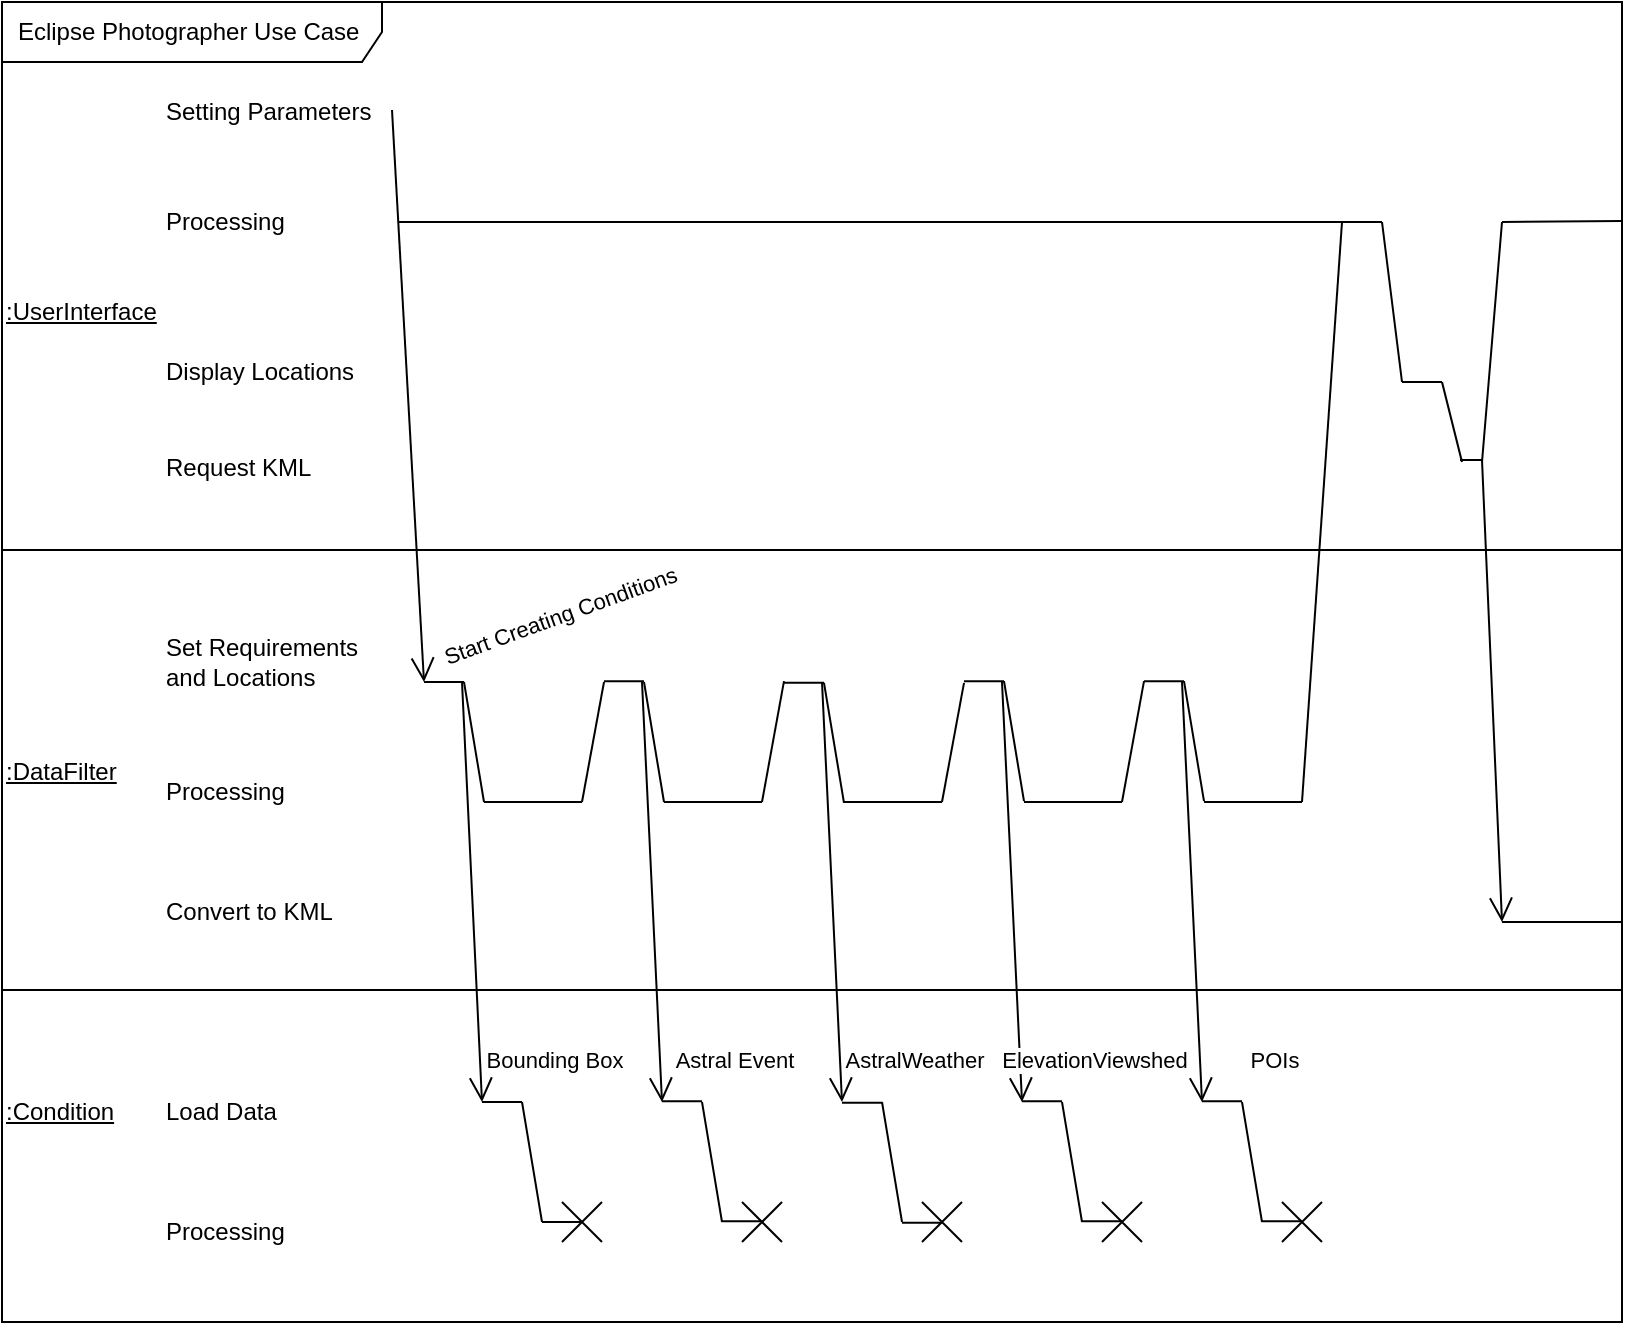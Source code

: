<mxfile version="22.1.7" type="device">
  <diagram name="Page-1" id="HcxFEfZ0eBOzIZFBXwKu">
    <mxGraphModel dx="1050" dy="574" grid="1" gridSize="10" guides="1" tooltips="1" connect="1" arrows="1" fold="1" page="1" pageScale="1" pageWidth="850" pageHeight="1100" math="0" shadow="0">
      <root>
        <mxCell id="0" />
        <mxCell id="1" parent="0" />
        <mxCell id="DbC4WJu37ufmxkoMrPCV-1" value="Eclipse Photographer Use Case&amp;nbsp;" style="shape=umlFrame;whiteSpace=wrap;html=1;pointerEvents=0;width=190;height=30;movable=0;resizable=0;rotatable=0;deletable=0;editable=0;locked=1;connectable=0;" parent="1" vertex="1">
          <mxGeometry x="20" y="50" width="810" height="660" as="geometry" />
        </mxCell>
        <mxCell id="DbC4WJu37ufmxkoMrPCV-13" value="" style="line;strokeWidth=1;fillColor=none;align=left;verticalAlign=middle;spacingTop=-1;spacingLeft=3;spacingRight=3;rotatable=0;labelPosition=right;points=[];portConstraint=eastwest;strokeColor=inherit;" parent="1" vertex="1">
          <mxGeometry x="20" y="320" width="810" height="8" as="geometry" />
        </mxCell>
        <mxCell id="DbC4WJu37ufmxkoMrPCV-2" value="&lt;u&gt;:UserInterface&lt;/u&gt;" style="text;html=1;align=left;verticalAlign=middle;resizable=0;points=[];autosize=1;strokeColor=none;fillColor=none;" parent="1" vertex="1">
          <mxGeometry x="20" y="190" width="100" height="30" as="geometry" />
        </mxCell>
        <mxCell id="DbC4WJu37ufmxkoMrPCV-3" value="&lt;u&gt;:DataFilter&lt;/u&gt;" style="text;html=1;align=left;verticalAlign=middle;resizable=0;points=[];autosize=1;strokeColor=none;fillColor=none;" parent="1" vertex="1">
          <mxGeometry x="20" y="420" width="80" height="30" as="geometry" />
        </mxCell>
        <mxCell id="DbC4WJu37ufmxkoMrPCV-12" value="Load Data" style="text;html=1;align=left;verticalAlign=middle;resizable=0;points=[];autosize=1;strokeColor=none;fillColor=none;" parent="1" vertex="1">
          <mxGeometry x="100" y="590" width="80" height="30" as="geometry" />
        </mxCell>
        <mxCell id="DbC4WJu37ufmxkoMrPCV-14" value="Processing" style="text;html=1;align=left;verticalAlign=middle;resizable=0;points=[];autosize=1;strokeColor=none;fillColor=none;" parent="1" vertex="1">
          <mxGeometry x="100" y="430" width="80" height="30" as="geometry" />
        </mxCell>
        <mxCell id="DbC4WJu37ufmxkoMrPCV-15" value="&lt;div style=&quot;&quot;&gt;&lt;span style=&quot;background-color: initial;&quot;&gt;Set Requirements&lt;/span&gt;&lt;/div&gt;&lt;div style=&quot;&quot;&gt;&lt;span style=&quot;background-color: initial;&quot;&gt;and Locations&lt;/span&gt;&lt;/div&gt;" style="text;html=1;align=left;verticalAlign=middle;resizable=0;points=[];autosize=1;strokeColor=none;fillColor=none;" parent="1" vertex="1">
          <mxGeometry x="100" y="360" width="120" height="40" as="geometry" />
        </mxCell>
        <mxCell id="DbC4WJu37ufmxkoMrPCV-9" value="Setting Parameters" style="text;html=1;align=left;verticalAlign=middle;resizable=0;points=[];autosize=1;strokeColor=none;fillColor=none;" parent="1" vertex="1">
          <mxGeometry x="100" y="90" width="130" height="30" as="geometry" />
        </mxCell>
        <mxCell id="DbC4WJu37ufmxkoMrPCV-10" value="Processing" style="text;html=1;align=left;verticalAlign=middle;resizable=0;points=[];autosize=1;strokeColor=none;fillColor=none;" parent="1" vertex="1">
          <mxGeometry x="100" y="145" width="80" height="30" as="geometry" />
        </mxCell>
        <mxCell id="DbC4WJu37ufmxkoMrPCV-11" value="Display Locations" style="text;html=1;align=left;verticalAlign=middle;resizable=0;points=[];autosize=1;strokeColor=none;fillColor=none;" parent="1" vertex="1">
          <mxGeometry x="100" y="220" width="120" height="30" as="geometry" />
        </mxCell>
        <mxCell id="DbC4WJu37ufmxkoMrPCV-17" value="Request KML" style="text;html=1;align=left;verticalAlign=middle;resizable=0;points=[];autosize=1;strokeColor=none;fillColor=none;" parent="1" vertex="1">
          <mxGeometry x="100" y="268" width="100" height="30" as="geometry" />
        </mxCell>
        <mxCell id="DbC4WJu37ufmxkoMrPCV-18" value="Convert to KML" style="text;html=1;align=left;verticalAlign=middle;resizable=0;points=[];autosize=1;strokeColor=none;fillColor=none;" parent="1" vertex="1">
          <mxGeometry x="100" y="490" width="110" height="30" as="geometry" />
        </mxCell>
        <mxCell id="DbC4WJu37ufmxkoMrPCV-34" value="" style="endArrow=open;html=1;rounded=0;endFill=0;endSize=10;" parent="1" edge="1">
          <mxGeometry relative="1" as="geometry">
            <mxPoint x="215" y="104" as="sourcePoint" />
            <mxPoint x="231" y="390" as="targetPoint" />
          </mxGeometry>
        </mxCell>
        <mxCell id="r3XrPDGAiq6w87W_sXvV-22" value="Start Creating Conditions" style="edgeLabel;html=1;align=center;verticalAlign=middle;resizable=0;points=[];rotation=340;labelBackgroundColor=default;" parent="DbC4WJu37ufmxkoMrPCV-34" vertex="1" connectable="0">
          <mxGeometry x="0.031" y="1" relative="1" as="geometry">
            <mxPoint x="74" y="106" as="offset" />
          </mxGeometry>
        </mxCell>
        <mxCell id="DbC4WJu37ufmxkoMrPCV-35" value="" style="endArrow=none;html=1;rounded=0;" parent="1" edge="1">
          <mxGeometry relative="1" as="geometry">
            <mxPoint x="231" y="390" as="sourcePoint" />
            <mxPoint x="251" y="390" as="targetPoint" />
          </mxGeometry>
        </mxCell>
        <mxCell id="DbC4WJu37ufmxkoMrPCV-53" value="" style="endArrow=none;html=1;rounded=0;" parent="1" edge="1">
          <mxGeometry relative="1" as="geometry">
            <mxPoint x="251" y="390" as="sourcePoint" />
            <mxPoint x="261" y="450" as="targetPoint" />
          </mxGeometry>
        </mxCell>
        <mxCell id="DbC4WJu37ufmxkoMrPCV-55" value="" style="endArrow=none;html=1;rounded=0;" parent="1" edge="1">
          <mxGeometry relative="1" as="geometry">
            <mxPoint x="261" y="450" as="sourcePoint" />
            <mxPoint x="310" y="450" as="targetPoint" />
          </mxGeometry>
        </mxCell>
        <mxCell id="DbC4WJu37ufmxkoMrPCV-58" value="" style="endArrow=none;html=1;rounded=0;" parent="1" edge="1">
          <mxGeometry relative="1" as="geometry">
            <mxPoint x="321" y="390" as="sourcePoint" />
            <mxPoint x="310" y="450" as="targetPoint" />
          </mxGeometry>
        </mxCell>
        <mxCell id="DbC4WJu37ufmxkoMrPCV-59" value="" style="endArrow=none;html=1;rounded=0;" parent="1" edge="1">
          <mxGeometry relative="1" as="geometry">
            <mxPoint x="321" y="389.57" as="sourcePoint" />
            <mxPoint x="341" y="389.57" as="targetPoint" />
          </mxGeometry>
        </mxCell>
        <mxCell id="DbC4WJu37ufmxkoMrPCV-60" value="" style="endArrow=none;html=1;rounded=0;" parent="1" edge="1">
          <mxGeometry relative="1" as="geometry">
            <mxPoint x="341" y="390" as="sourcePoint" />
            <mxPoint x="351" y="450" as="targetPoint" />
          </mxGeometry>
        </mxCell>
        <mxCell id="DbC4WJu37ufmxkoMrPCV-61" value="" style="endArrow=none;html=1;rounded=0;" parent="1" edge="1">
          <mxGeometry relative="1" as="geometry">
            <mxPoint x="351" y="450" as="sourcePoint" />
            <mxPoint x="400" y="450" as="targetPoint" />
          </mxGeometry>
        </mxCell>
        <mxCell id="DbC4WJu37ufmxkoMrPCV-64" value="" style="endArrow=none;html=1;rounded=0;" parent="1" edge="1">
          <mxGeometry relative="1" as="geometry">
            <mxPoint x="411" y="389.57" as="sourcePoint" />
            <mxPoint x="400" y="450" as="targetPoint" />
          </mxGeometry>
        </mxCell>
        <mxCell id="DbC4WJu37ufmxkoMrPCV-65" value="" style="endArrow=none;html=1;rounded=0;" parent="1" edge="1">
          <mxGeometry relative="1" as="geometry">
            <mxPoint x="411" y="390.43" as="sourcePoint" />
            <mxPoint x="431" y="390.43" as="targetPoint" />
          </mxGeometry>
        </mxCell>
        <mxCell id="DbC4WJu37ufmxkoMrPCV-66" value="" style="endArrow=none;html=1;rounded=0;" parent="1" edge="1">
          <mxGeometry relative="1" as="geometry">
            <mxPoint x="431" y="390.43" as="sourcePoint" />
            <mxPoint x="441" y="450.43" as="targetPoint" />
          </mxGeometry>
        </mxCell>
        <mxCell id="DbC4WJu37ufmxkoMrPCV-67" value="" style="endArrow=none;html=1;rounded=0;" parent="1" edge="1">
          <mxGeometry relative="1" as="geometry">
            <mxPoint x="441" y="450" as="sourcePoint" />
            <mxPoint x="490" y="450" as="targetPoint" />
          </mxGeometry>
        </mxCell>
        <mxCell id="DbC4WJu37ufmxkoMrPCV-70" value="" style="endArrow=none;html=1;rounded=0;" parent="1" edge="1">
          <mxGeometry relative="1" as="geometry">
            <mxPoint x="501" y="390.43" as="sourcePoint" />
            <mxPoint x="490" y="450" as="targetPoint" />
          </mxGeometry>
        </mxCell>
        <mxCell id="DbC4WJu37ufmxkoMrPCV-71" value="" style="endArrow=none;html=1;rounded=0;" parent="1" edge="1">
          <mxGeometry relative="1" as="geometry">
            <mxPoint x="501" y="389.57" as="sourcePoint" />
            <mxPoint x="521" y="389.57" as="targetPoint" />
          </mxGeometry>
        </mxCell>
        <mxCell id="DbC4WJu37ufmxkoMrPCV-72" value="" style="endArrow=none;html=1;rounded=0;" parent="1" edge="1">
          <mxGeometry relative="1" as="geometry">
            <mxPoint x="521" y="389.57" as="sourcePoint" />
            <mxPoint x="531" y="449.57" as="targetPoint" />
          </mxGeometry>
        </mxCell>
        <mxCell id="DbC4WJu37ufmxkoMrPCV-73" value="" style="endArrow=none;html=1;rounded=0;" parent="1" edge="1">
          <mxGeometry relative="1" as="geometry">
            <mxPoint x="531" y="450" as="sourcePoint" />
            <mxPoint x="580" y="450" as="targetPoint" />
          </mxGeometry>
        </mxCell>
        <mxCell id="DbC4WJu37ufmxkoMrPCV-76" value="" style="endArrow=none;html=1;rounded=0;" parent="1" edge="1">
          <mxGeometry relative="1" as="geometry">
            <mxPoint x="591" y="389.57" as="sourcePoint" />
            <mxPoint x="580" y="450" as="targetPoint" />
          </mxGeometry>
        </mxCell>
        <mxCell id="DbC4WJu37ufmxkoMrPCV-77" value="" style="endArrow=none;html=1;rounded=0;" parent="1" edge="1">
          <mxGeometry relative="1" as="geometry">
            <mxPoint x="591" y="389.57" as="sourcePoint" />
            <mxPoint x="611" y="389.57" as="targetPoint" />
          </mxGeometry>
        </mxCell>
        <mxCell id="DbC4WJu37ufmxkoMrPCV-78" value="" style="endArrow=none;html=1;rounded=0;" parent="1" edge="1">
          <mxGeometry relative="1" as="geometry">
            <mxPoint x="611" y="389.57" as="sourcePoint" />
            <mxPoint x="621" y="449.57" as="targetPoint" />
          </mxGeometry>
        </mxCell>
        <mxCell id="DbC4WJu37ufmxkoMrPCV-79" value="" style="endArrow=none;html=1;rounded=0;" parent="1" edge="1">
          <mxGeometry relative="1" as="geometry">
            <mxPoint x="621" y="450" as="sourcePoint" />
            <mxPoint x="670" y="450" as="targetPoint" />
          </mxGeometry>
        </mxCell>
        <mxCell id="DbC4WJu37ufmxkoMrPCV-82" value="" style="endArrow=none;html=1;rounded=0;" parent="1" edge="1">
          <mxGeometry relative="1" as="geometry">
            <mxPoint x="690" y="160" as="sourcePoint" />
            <mxPoint x="670" y="450" as="targetPoint" />
          </mxGeometry>
        </mxCell>
        <mxCell id="DbC4WJu37ufmxkoMrPCV-84" value="" style="endArrow=none;html=1;rounded=0;" parent="1" edge="1">
          <mxGeometry relative="1" as="geometry">
            <mxPoint x="690" y="160" as="sourcePoint" />
            <mxPoint x="710" y="160" as="targetPoint" />
          </mxGeometry>
        </mxCell>
        <mxCell id="DbC4WJu37ufmxkoMrPCV-85" value="" style="endArrow=none;html=1;rounded=0;" parent="1" edge="1">
          <mxGeometry relative="1" as="geometry">
            <mxPoint x="710" y="160" as="sourcePoint" />
            <mxPoint x="720" y="240" as="targetPoint" />
          </mxGeometry>
        </mxCell>
        <mxCell id="DbC4WJu37ufmxkoMrPCV-86" value="" style="endArrow=none;html=1;rounded=0;fontStyle=1" parent="1" edge="1">
          <mxGeometry relative="1" as="geometry">
            <mxPoint x="720" y="240" as="sourcePoint" />
            <mxPoint x="740" y="240" as="targetPoint" />
          </mxGeometry>
        </mxCell>
        <mxCell id="DbC4WJu37ufmxkoMrPCV-89" value="" style="endArrow=none;html=1;rounded=0;" parent="1" edge="1">
          <mxGeometry relative="1" as="geometry">
            <mxPoint x="740" y="240" as="sourcePoint" />
            <mxPoint x="750" y="280" as="targetPoint" />
          </mxGeometry>
        </mxCell>
        <mxCell id="DbC4WJu37ufmxkoMrPCV-90" value="" style="endArrow=none;html=1;rounded=0;" parent="1" edge="1">
          <mxGeometry relative="1" as="geometry">
            <mxPoint x="749" y="279" as="sourcePoint" />
            <mxPoint x="760" y="279" as="targetPoint" />
          </mxGeometry>
        </mxCell>
        <mxCell id="DbC4WJu37ufmxkoMrPCV-91" value="" style="endArrow=none;html=1;rounded=0;" parent="1" edge="1">
          <mxGeometry relative="1" as="geometry">
            <mxPoint x="340" y="160" as="sourcePoint" />
            <mxPoint x="218" y="160" as="targetPoint" />
          </mxGeometry>
        </mxCell>
        <mxCell id="DbC4WJu37ufmxkoMrPCV-92" value="" style="endArrow=none;html=1;rounded=0;" parent="1" edge="1">
          <mxGeometry relative="1" as="geometry">
            <mxPoint x="340" y="160" as="sourcePoint" />
            <mxPoint x="690" y="160" as="targetPoint" />
          </mxGeometry>
        </mxCell>
        <mxCell id="DbC4WJu37ufmxkoMrPCV-93" value="" style="endArrow=open;html=1;rounded=0;endFill=0;endSize=10;" parent="1" edge="1">
          <mxGeometry relative="1" as="geometry">
            <mxPoint x="760" y="279" as="sourcePoint" />
            <mxPoint x="770" y="510" as="targetPoint" />
          </mxGeometry>
        </mxCell>
        <mxCell id="DbC4WJu37ufmxkoMrPCV-94" value="" style="endArrow=none;html=1;rounded=0;" parent="1" edge="1">
          <mxGeometry relative="1" as="geometry">
            <mxPoint x="770" y="510" as="sourcePoint" />
            <mxPoint x="830" y="510" as="targetPoint" />
          </mxGeometry>
        </mxCell>
        <mxCell id="r3XrPDGAiq6w87W_sXvV-2" value="" style="line;strokeWidth=1;fillColor=none;align=left;verticalAlign=middle;spacingTop=-1;spacingLeft=3;spacingRight=3;rotatable=0;labelPosition=right;points=[];portConstraint=eastwest;strokeColor=inherit;" parent="1" vertex="1">
          <mxGeometry x="20" y="540" width="810" height="8" as="geometry" />
        </mxCell>
        <mxCell id="r3XrPDGAiq6w87W_sXvV-3" value="&lt;u&gt;:Condition&lt;/u&gt;" style="text;html=1;align=left;verticalAlign=middle;resizable=0;points=[];autosize=1;strokeColor=none;fillColor=none;" parent="1" vertex="1">
          <mxGeometry x="20" y="590" width="80" height="30" as="geometry" />
        </mxCell>
        <mxCell id="r3XrPDGAiq6w87W_sXvV-4" value="Processing" style="text;html=1;align=left;verticalAlign=middle;resizable=0;points=[];autosize=1;strokeColor=none;fillColor=none;" parent="1" vertex="1">
          <mxGeometry x="100" y="650" width="80" height="30" as="geometry" />
        </mxCell>
        <mxCell id="r3XrPDGAiq6w87W_sXvV-5" value="" style="endArrow=none;html=1;rounded=0;" parent="1" edge="1">
          <mxGeometry relative="1" as="geometry">
            <mxPoint x="260" y="600" as="sourcePoint" />
            <mxPoint x="280" y="600" as="targetPoint" />
          </mxGeometry>
        </mxCell>
        <mxCell id="r3XrPDGAiq6w87W_sXvV-6" value="" style="endArrow=none;html=1;rounded=0;" parent="1" edge="1">
          <mxGeometry relative="1" as="geometry">
            <mxPoint x="350" y="599.57" as="sourcePoint" />
            <mxPoint x="370" y="599.57" as="targetPoint" />
          </mxGeometry>
        </mxCell>
        <mxCell id="r3XrPDGAiq6w87W_sXvV-7" value="" style="endArrow=none;html=1;rounded=0;" parent="1" edge="1">
          <mxGeometry relative="1" as="geometry">
            <mxPoint x="440" y="600.43" as="sourcePoint" />
            <mxPoint x="460" y="600.43" as="targetPoint" />
          </mxGeometry>
        </mxCell>
        <mxCell id="r3XrPDGAiq6w87W_sXvV-8" value="" style="endArrow=none;html=1;rounded=0;" parent="1" edge="1">
          <mxGeometry relative="1" as="geometry">
            <mxPoint x="530" y="599.57" as="sourcePoint" />
            <mxPoint x="550" y="599.57" as="targetPoint" />
          </mxGeometry>
        </mxCell>
        <mxCell id="r3XrPDGAiq6w87W_sXvV-9" value="" style="endArrow=none;html=1;rounded=0;" parent="1" edge="1">
          <mxGeometry relative="1" as="geometry">
            <mxPoint x="620" y="599.57" as="sourcePoint" />
            <mxPoint x="640" y="599.57" as="targetPoint" />
          </mxGeometry>
        </mxCell>
        <mxCell id="r3XrPDGAiq6w87W_sXvV-10" value="" style="endArrow=none;html=1;rounded=0;" parent="1" edge="1">
          <mxGeometry relative="1" as="geometry">
            <mxPoint x="280" y="600" as="sourcePoint" />
            <mxPoint x="290" y="660" as="targetPoint" />
          </mxGeometry>
        </mxCell>
        <mxCell id="r3XrPDGAiq6w87W_sXvV-11" value="" style="endArrow=none;html=1;rounded=0;" parent="1" edge="1">
          <mxGeometry relative="1" as="geometry">
            <mxPoint x="370" y="600" as="sourcePoint" />
            <mxPoint x="380" y="660" as="targetPoint" />
          </mxGeometry>
        </mxCell>
        <mxCell id="r3XrPDGAiq6w87W_sXvV-12" value="" style="endArrow=none;html=1;rounded=0;" parent="1" edge="1">
          <mxGeometry relative="1" as="geometry">
            <mxPoint x="460" y="600" as="sourcePoint" />
            <mxPoint x="470" y="660" as="targetPoint" />
          </mxGeometry>
        </mxCell>
        <mxCell id="r3XrPDGAiq6w87W_sXvV-13" value="" style="endArrow=none;html=1;rounded=0;" parent="1" edge="1">
          <mxGeometry relative="1" as="geometry">
            <mxPoint x="550" y="600" as="sourcePoint" />
            <mxPoint x="560" y="660" as="targetPoint" />
          </mxGeometry>
        </mxCell>
        <mxCell id="r3XrPDGAiq6w87W_sXvV-14" value="" style="endArrow=none;html=1;rounded=0;" parent="1" edge="1">
          <mxGeometry relative="1" as="geometry">
            <mxPoint x="640" y="600" as="sourcePoint" />
            <mxPoint x="650" y="660" as="targetPoint" />
          </mxGeometry>
        </mxCell>
        <mxCell id="r3XrPDGAiq6w87W_sXvV-17" value="" style="endArrow=none;html=1;rounded=0;" parent="1" edge="1">
          <mxGeometry relative="1" as="geometry">
            <mxPoint x="290" y="660" as="sourcePoint" />
            <mxPoint x="310" y="660" as="targetPoint" />
          </mxGeometry>
        </mxCell>
        <mxCell id="r3XrPDGAiq6w87W_sXvV-18" value="" style="endArrow=none;html=1;rounded=0;" parent="1" edge="1">
          <mxGeometry relative="1" as="geometry">
            <mxPoint x="380" y="659.57" as="sourcePoint" />
            <mxPoint x="400" y="659.57" as="targetPoint" />
          </mxGeometry>
        </mxCell>
        <mxCell id="r3XrPDGAiq6w87W_sXvV-19" value="" style="endArrow=none;html=1;rounded=0;" parent="1" edge="1">
          <mxGeometry relative="1" as="geometry">
            <mxPoint x="470" y="660.43" as="sourcePoint" />
            <mxPoint x="490" y="660.43" as="targetPoint" />
          </mxGeometry>
        </mxCell>
        <mxCell id="r3XrPDGAiq6w87W_sXvV-20" value="" style="endArrow=none;html=1;rounded=0;" parent="1" edge="1">
          <mxGeometry relative="1" as="geometry">
            <mxPoint x="560" y="659.57" as="sourcePoint" />
            <mxPoint x="580" y="659.57" as="targetPoint" />
          </mxGeometry>
        </mxCell>
        <mxCell id="r3XrPDGAiq6w87W_sXvV-21" value="" style="endArrow=none;html=1;rounded=0;" parent="1" edge="1">
          <mxGeometry relative="1" as="geometry">
            <mxPoint x="650" y="659.57" as="sourcePoint" />
            <mxPoint x="670" y="659.57" as="targetPoint" />
          </mxGeometry>
        </mxCell>
        <mxCell id="r3XrPDGAiq6w87W_sXvV-23" value="" style="endArrow=open;html=1;rounded=0;endFill=0;endSize=10;" parent="1" edge="1">
          <mxGeometry relative="1" as="geometry">
            <mxPoint x="250" y="390" as="sourcePoint" />
            <mxPoint x="260" y="600" as="targetPoint" />
          </mxGeometry>
        </mxCell>
        <mxCell id="r3XrPDGAiq6w87W_sXvV-29" value="Bounding Box" style="edgeLabel;html=1;align=center;verticalAlign=middle;resizable=0;points=[];" parent="r3XrPDGAiq6w87W_sXvV-23" vertex="1" connectable="0">
          <mxGeometry x="0.796" y="3" relative="1" as="geometry">
            <mxPoint x="34" as="offset" />
          </mxGeometry>
        </mxCell>
        <mxCell id="r3XrPDGAiq6w87W_sXvV-25" value="" style="endArrow=open;html=1;rounded=0;endFill=0;endSize=10;" parent="1" edge="1">
          <mxGeometry relative="1" as="geometry">
            <mxPoint x="340" y="390" as="sourcePoint" />
            <mxPoint x="350" y="600" as="targetPoint" />
          </mxGeometry>
        </mxCell>
        <mxCell id="r3XrPDGAiq6w87W_sXvV-30" value="Astral Event" style="edgeLabel;html=1;align=center;verticalAlign=middle;resizable=0;points=[];" parent="r3XrPDGAiq6w87W_sXvV-25" vertex="1" connectable="0">
          <mxGeometry x="0.796" y="3" relative="1" as="geometry">
            <mxPoint x="34" as="offset" />
          </mxGeometry>
        </mxCell>
        <mxCell id="r3XrPDGAiq6w87W_sXvV-26" value="" style="endArrow=open;html=1;rounded=0;endFill=0;endSize=10;" parent="1" edge="1">
          <mxGeometry relative="1" as="geometry">
            <mxPoint x="430" y="390" as="sourcePoint" />
            <mxPoint x="440" y="600" as="targetPoint" />
          </mxGeometry>
        </mxCell>
        <mxCell id="r3XrPDGAiq6w87W_sXvV-31" value="AstralWeather" style="edgeLabel;html=1;align=center;verticalAlign=middle;resizable=0;points=[];" parent="r3XrPDGAiq6w87W_sXvV-26" vertex="1" connectable="0">
          <mxGeometry x="0.796" y="3" relative="1" as="geometry">
            <mxPoint x="34" as="offset" />
          </mxGeometry>
        </mxCell>
        <mxCell id="r3XrPDGAiq6w87W_sXvV-27" value="" style="endArrow=open;html=1;rounded=0;endFill=0;endSize=10;" parent="1" edge="1">
          <mxGeometry relative="1" as="geometry">
            <mxPoint x="520" y="390" as="sourcePoint" />
            <mxPoint x="530" y="600" as="targetPoint" />
          </mxGeometry>
        </mxCell>
        <mxCell id="r3XrPDGAiq6w87W_sXvV-32" value="ElevationViewshed" style="edgeLabel;html=1;align=center;verticalAlign=middle;resizable=0;points=[];" parent="r3XrPDGAiq6w87W_sXvV-27" vertex="1" connectable="0">
          <mxGeometry x="0.796" y="3" relative="1" as="geometry">
            <mxPoint x="34" as="offset" />
          </mxGeometry>
        </mxCell>
        <mxCell id="r3XrPDGAiq6w87W_sXvV-28" value="" style="endArrow=open;html=1;rounded=0;endFill=0;endSize=10;" parent="1" edge="1">
          <mxGeometry relative="1" as="geometry">
            <mxPoint x="610" y="390" as="sourcePoint" />
            <mxPoint x="620" y="600" as="targetPoint" />
          </mxGeometry>
        </mxCell>
        <mxCell id="r3XrPDGAiq6w87W_sXvV-33" value="POIs" style="edgeLabel;html=1;align=center;verticalAlign=middle;resizable=0;points=[];" parent="r3XrPDGAiq6w87W_sXvV-28" vertex="1" connectable="0">
          <mxGeometry x="0.796" y="3" relative="1" as="geometry">
            <mxPoint x="34" as="offset" />
          </mxGeometry>
        </mxCell>
        <mxCell id="r3XrPDGAiq6w87W_sXvV-35" value="" style="shape=umlDestroy;whiteSpace=wrap;html=1;strokeWidth=1;targetShapes=umlLifeline;" parent="1" vertex="1">
          <mxGeometry x="300" y="650" width="20" height="20" as="geometry" />
        </mxCell>
        <mxCell id="r3XrPDGAiq6w87W_sXvV-36" value="" style="shape=umlDestroy;whiteSpace=wrap;html=1;strokeWidth=1;targetShapes=umlLifeline;" parent="1" vertex="1">
          <mxGeometry x="390" y="650" width="20" height="20" as="geometry" />
        </mxCell>
        <mxCell id="r3XrPDGAiq6w87W_sXvV-37" value="" style="shape=umlDestroy;whiteSpace=wrap;html=1;strokeWidth=1;targetShapes=umlLifeline;" parent="1" vertex="1">
          <mxGeometry x="480" y="650" width="20" height="20" as="geometry" />
        </mxCell>
        <mxCell id="r3XrPDGAiq6w87W_sXvV-38" value="" style="shape=umlDestroy;whiteSpace=wrap;html=1;strokeWidth=1;targetShapes=umlLifeline;" parent="1" vertex="1">
          <mxGeometry x="570" y="650" width="20" height="20" as="geometry" />
        </mxCell>
        <mxCell id="r3XrPDGAiq6w87W_sXvV-39" value="" style="shape=umlDestroy;whiteSpace=wrap;html=1;strokeWidth=1;targetShapes=umlLifeline;" parent="1" vertex="1">
          <mxGeometry x="660" y="650" width="20" height="20" as="geometry" />
        </mxCell>
        <mxCell id="mMm8P-tEYVoinYkNMudy-1" value="" style="endArrow=none;html=1;rounded=0;" edge="1" parent="1">
          <mxGeometry relative="1" as="geometry">
            <mxPoint x="770" y="160" as="sourcePoint" />
            <mxPoint x="830" y="159.5" as="targetPoint" />
          </mxGeometry>
        </mxCell>
        <mxCell id="mMm8P-tEYVoinYkNMudy-2" value="" style="endArrow=none;html=1;rounded=0;" edge="1" parent="1">
          <mxGeometry relative="1" as="geometry">
            <mxPoint x="770" y="160" as="sourcePoint" />
            <mxPoint x="760" y="280" as="targetPoint" />
          </mxGeometry>
        </mxCell>
      </root>
    </mxGraphModel>
  </diagram>
</mxfile>
